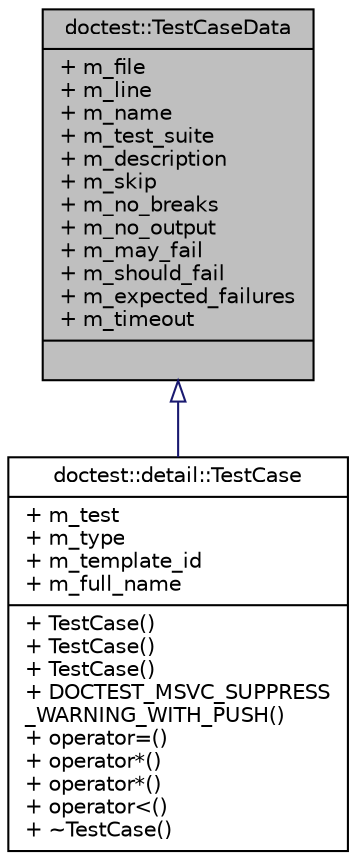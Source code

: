 digraph "doctest::TestCaseData"
{
 // LATEX_PDF_SIZE
  edge [fontname="Helvetica",fontsize="10",labelfontname="Helvetica",labelfontsize="10"];
  node [fontname="Helvetica",fontsize="10",shape=record];
  Node1 [label="{doctest::TestCaseData\n|+ m_file\l+ m_line\l+ m_name\l+ m_test_suite\l+ m_description\l+ m_skip\l+ m_no_breaks\l+ m_no_output\l+ m_may_fail\l+ m_should_fail\l+ m_expected_failures\l+ m_timeout\l|}",height=0.2,width=0.4,color="black", fillcolor="grey75", style="filled", fontcolor="black",tooltip=" "];
  Node1 -> Node2 [dir="back",color="midnightblue",fontsize="10",style="solid",arrowtail="onormal",fontname="Helvetica"];
  Node2 [label="{doctest::detail::TestCase\n|+ m_test\l+ m_type\l+ m_template_id\l+ m_full_name\l|+ TestCase()\l+ TestCase()\l+ TestCase()\l+ DOCTEST_MSVC_SUPPRESS\l_WARNING_WITH_PUSH()\l+ operator=()\l+ operator*()\l+ operator*()\l+ operator\<()\l+ ~TestCase()\l}",height=0.2,width=0.4,color="black", fillcolor="white", style="filled",URL="$structdoctest_1_1detail_1_1TestCase.html",tooltip=" "];
}
